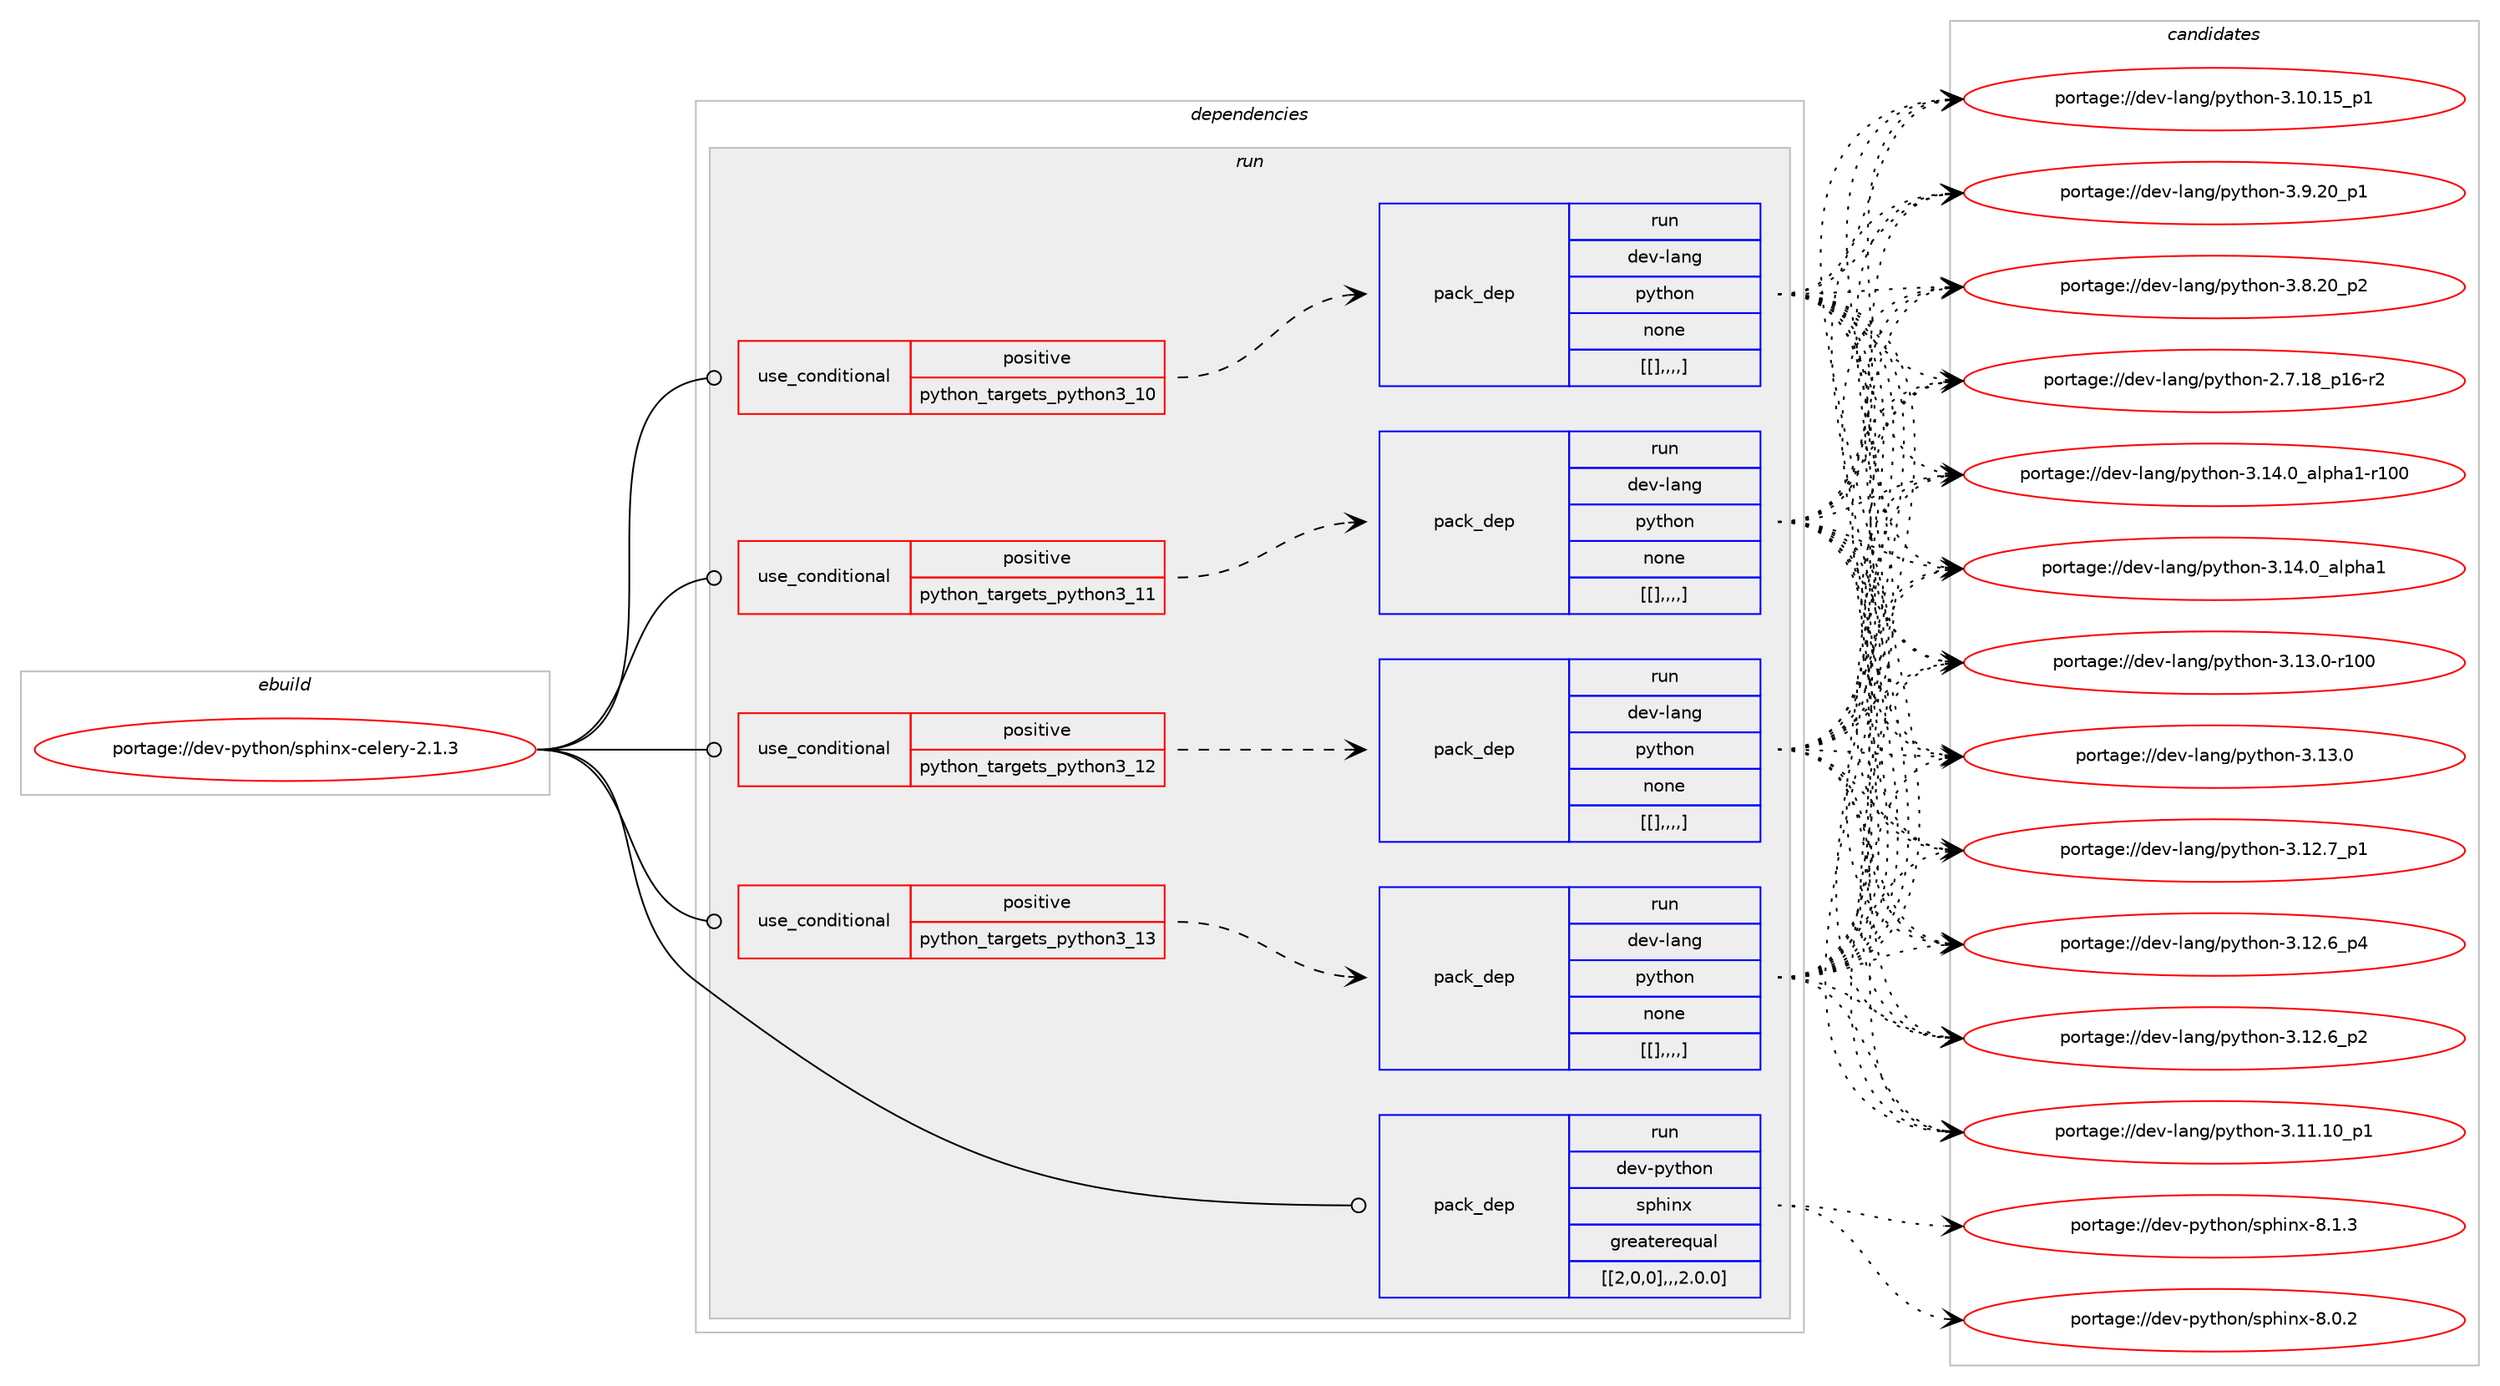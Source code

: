 digraph prolog {

# *************
# Graph options
# *************

newrank=true;
concentrate=true;
compound=true;
graph [rankdir=LR,fontname=Helvetica,fontsize=10,ranksep=1.5];#, ranksep=2.5, nodesep=0.2];
edge  [arrowhead=vee];
node  [fontname=Helvetica,fontsize=10];

# **********
# The ebuild
# **********

subgraph cluster_leftcol {
color=gray;
label=<<i>ebuild</i>>;
id [label="portage://dev-python/sphinx-celery-2.1.3", color=red, width=4, href="../dev-python/sphinx-celery-2.1.3.svg"];
}

# ****************
# The dependencies
# ****************

subgraph cluster_midcol {
color=gray;
label=<<i>dependencies</i>>;
subgraph cluster_compile {
fillcolor="#eeeeee";
style=filled;
label=<<i>compile</i>>;
}
subgraph cluster_compileandrun {
fillcolor="#eeeeee";
style=filled;
label=<<i>compile and run</i>>;
}
subgraph cluster_run {
fillcolor="#eeeeee";
style=filled;
label=<<i>run</i>>;
subgraph cond42636 {
dependency170926 [label=<<TABLE BORDER="0" CELLBORDER="1" CELLSPACING="0" CELLPADDING="4"><TR><TD ROWSPAN="3" CELLPADDING="10">use_conditional</TD></TR><TR><TD>positive</TD></TR><TR><TD>python_targets_python3_10</TD></TR></TABLE>>, shape=none, color=red];
subgraph pack126943 {
dependency170941 [label=<<TABLE BORDER="0" CELLBORDER="1" CELLSPACING="0" CELLPADDING="4" WIDTH="220"><TR><TD ROWSPAN="6" CELLPADDING="30">pack_dep</TD></TR><TR><TD WIDTH="110">run</TD></TR><TR><TD>dev-lang</TD></TR><TR><TD>python</TD></TR><TR><TD>none</TD></TR><TR><TD>[[],,,,]</TD></TR></TABLE>>, shape=none, color=blue];
}
dependency170926:e -> dependency170941:w [weight=20,style="dashed",arrowhead="vee"];
}
id:e -> dependency170926:w [weight=20,style="solid",arrowhead="odot"];
subgraph cond42655 {
dependency170948 [label=<<TABLE BORDER="0" CELLBORDER="1" CELLSPACING="0" CELLPADDING="4"><TR><TD ROWSPAN="3" CELLPADDING="10">use_conditional</TD></TR><TR><TD>positive</TD></TR><TR><TD>python_targets_python3_11</TD></TR></TABLE>>, shape=none, color=red];
subgraph pack126957 {
dependency170986 [label=<<TABLE BORDER="0" CELLBORDER="1" CELLSPACING="0" CELLPADDING="4" WIDTH="220"><TR><TD ROWSPAN="6" CELLPADDING="30">pack_dep</TD></TR><TR><TD WIDTH="110">run</TD></TR><TR><TD>dev-lang</TD></TR><TR><TD>python</TD></TR><TR><TD>none</TD></TR><TR><TD>[[],,,,]</TD></TR></TABLE>>, shape=none, color=blue];
}
dependency170948:e -> dependency170986:w [weight=20,style="dashed",arrowhead="vee"];
}
id:e -> dependency170948:w [weight=20,style="solid",arrowhead="odot"];
subgraph cond42702 {
dependency171065 [label=<<TABLE BORDER="0" CELLBORDER="1" CELLSPACING="0" CELLPADDING="4"><TR><TD ROWSPAN="3" CELLPADDING="10">use_conditional</TD></TR><TR><TD>positive</TD></TR><TR><TD>python_targets_python3_12</TD></TR></TABLE>>, shape=none, color=red];
subgraph pack127041 {
dependency171097 [label=<<TABLE BORDER="0" CELLBORDER="1" CELLSPACING="0" CELLPADDING="4" WIDTH="220"><TR><TD ROWSPAN="6" CELLPADDING="30">pack_dep</TD></TR><TR><TD WIDTH="110">run</TD></TR><TR><TD>dev-lang</TD></TR><TR><TD>python</TD></TR><TR><TD>none</TD></TR><TR><TD>[[],,,,]</TD></TR></TABLE>>, shape=none, color=blue];
}
dependency171065:e -> dependency171097:w [weight=20,style="dashed",arrowhead="vee"];
}
id:e -> dependency171065:w [weight=20,style="solid",arrowhead="odot"];
subgraph cond42721 {
dependency171136 [label=<<TABLE BORDER="0" CELLBORDER="1" CELLSPACING="0" CELLPADDING="4"><TR><TD ROWSPAN="3" CELLPADDING="10">use_conditional</TD></TR><TR><TD>positive</TD></TR><TR><TD>python_targets_python3_13</TD></TR></TABLE>>, shape=none, color=red];
subgraph pack127065 {
dependency171157 [label=<<TABLE BORDER="0" CELLBORDER="1" CELLSPACING="0" CELLPADDING="4" WIDTH="220"><TR><TD ROWSPAN="6" CELLPADDING="30">pack_dep</TD></TR><TR><TD WIDTH="110">run</TD></TR><TR><TD>dev-lang</TD></TR><TR><TD>python</TD></TR><TR><TD>none</TD></TR><TR><TD>[[],,,,]</TD></TR></TABLE>>, shape=none, color=blue];
}
dependency171136:e -> dependency171157:w [weight=20,style="dashed",arrowhead="vee"];
}
id:e -> dependency171136:w [weight=20,style="solid",arrowhead="odot"];
subgraph pack127079 {
dependency171165 [label=<<TABLE BORDER="0" CELLBORDER="1" CELLSPACING="0" CELLPADDING="4" WIDTH="220"><TR><TD ROWSPAN="6" CELLPADDING="30">pack_dep</TD></TR><TR><TD WIDTH="110">run</TD></TR><TR><TD>dev-python</TD></TR><TR><TD>sphinx</TD></TR><TR><TD>greaterequal</TD></TR><TR><TD>[[2,0,0],,,2.0.0]</TD></TR></TABLE>>, shape=none, color=blue];
}
id:e -> dependency171165:w [weight=20,style="solid",arrowhead="odot"];
}
}

# **************
# The candidates
# **************

subgraph cluster_choices {
rank=same;
color=gray;
label=<<i>candidates</i>>;

subgraph choice126746 {
color=black;
nodesep=1;
choice100101118451089711010347112121116104111110455146495246489597108112104974945114494848 [label="portage://dev-lang/python-3.14.0_alpha1-r100", color=red, width=4,href="../dev-lang/python-3.14.0_alpha1-r100.svg"];
choice1001011184510897110103471121211161041111104551464952464895971081121049749 [label="portage://dev-lang/python-3.14.0_alpha1", color=red, width=4,href="../dev-lang/python-3.14.0_alpha1.svg"];
choice1001011184510897110103471121211161041111104551464951464845114494848 [label="portage://dev-lang/python-3.13.0-r100", color=red, width=4,href="../dev-lang/python-3.13.0-r100.svg"];
choice10010111845108971101034711212111610411111045514649514648 [label="portage://dev-lang/python-3.13.0", color=red, width=4,href="../dev-lang/python-3.13.0.svg"];
choice100101118451089711010347112121116104111110455146495046559511249 [label="portage://dev-lang/python-3.12.7_p1", color=red, width=4,href="../dev-lang/python-3.12.7_p1.svg"];
choice100101118451089711010347112121116104111110455146495046549511252 [label="portage://dev-lang/python-3.12.6_p4", color=red, width=4,href="../dev-lang/python-3.12.6_p4.svg"];
choice100101118451089711010347112121116104111110455146495046549511250 [label="portage://dev-lang/python-3.12.6_p2", color=red, width=4,href="../dev-lang/python-3.12.6_p2.svg"];
choice10010111845108971101034711212111610411111045514649494649489511249 [label="portage://dev-lang/python-3.11.10_p1", color=red, width=4,href="../dev-lang/python-3.11.10_p1.svg"];
choice10010111845108971101034711212111610411111045514649484649539511249 [label="portage://dev-lang/python-3.10.15_p1", color=red, width=4,href="../dev-lang/python-3.10.15_p1.svg"];
choice100101118451089711010347112121116104111110455146574650489511249 [label="portage://dev-lang/python-3.9.20_p1", color=red, width=4,href="../dev-lang/python-3.9.20_p1.svg"];
choice100101118451089711010347112121116104111110455146564650489511250 [label="portage://dev-lang/python-3.8.20_p2", color=red, width=4,href="../dev-lang/python-3.8.20_p2.svg"];
choice100101118451089711010347112121116104111110455046554649569511249544511450 [label="portage://dev-lang/python-2.7.18_p16-r2", color=red, width=4,href="../dev-lang/python-2.7.18_p16-r2.svg"];
dependency170941:e -> choice100101118451089711010347112121116104111110455146495246489597108112104974945114494848:w [style=dotted,weight="100"];
dependency170941:e -> choice1001011184510897110103471121211161041111104551464952464895971081121049749:w [style=dotted,weight="100"];
dependency170941:e -> choice1001011184510897110103471121211161041111104551464951464845114494848:w [style=dotted,weight="100"];
dependency170941:e -> choice10010111845108971101034711212111610411111045514649514648:w [style=dotted,weight="100"];
dependency170941:e -> choice100101118451089711010347112121116104111110455146495046559511249:w [style=dotted,weight="100"];
dependency170941:e -> choice100101118451089711010347112121116104111110455146495046549511252:w [style=dotted,weight="100"];
dependency170941:e -> choice100101118451089711010347112121116104111110455146495046549511250:w [style=dotted,weight="100"];
dependency170941:e -> choice10010111845108971101034711212111610411111045514649494649489511249:w [style=dotted,weight="100"];
dependency170941:e -> choice10010111845108971101034711212111610411111045514649484649539511249:w [style=dotted,weight="100"];
dependency170941:e -> choice100101118451089711010347112121116104111110455146574650489511249:w [style=dotted,weight="100"];
dependency170941:e -> choice100101118451089711010347112121116104111110455146564650489511250:w [style=dotted,weight="100"];
dependency170941:e -> choice100101118451089711010347112121116104111110455046554649569511249544511450:w [style=dotted,weight="100"];
}
subgraph choice126787 {
color=black;
nodesep=1;
choice100101118451089711010347112121116104111110455146495246489597108112104974945114494848 [label="portage://dev-lang/python-3.14.0_alpha1-r100", color=red, width=4,href="../dev-lang/python-3.14.0_alpha1-r100.svg"];
choice1001011184510897110103471121211161041111104551464952464895971081121049749 [label="portage://dev-lang/python-3.14.0_alpha1", color=red, width=4,href="../dev-lang/python-3.14.0_alpha1.svg"];
choice1001011184510897110103471121211161041111104551464951464845114494848 [label="portage://dev-lang/python-3.13.0-r100", color=red, width=4,href="../dev-lang/python-3.13.0-r100.svg"];
choice10010111845108971101034711212111610411111045514649514648 [label="portage://dev-lang/python-3.13.0", color=red, width=4,href="../dev-lang/python-3.13.0.svg"];
choice100101118451089711010347112121116104111110455146495046559511249 [label="portage://dev-lang/python-3.12.7_p1", color=red, width=4,href="../dev-lang/python-3.12.7_p1.svg"];
choice100101118451089711010347112121116104111110455146495046549511252 [label="portage://dev-lang/python-3.12.6_p4", color=red, width=4,href="../dev-lang/python-3.12.6_p4.svg"];
choice100101118451089711010347112121116104111110455146495046549511250 [label="portage://dev-lang/python-3.12.6_p2", color=red, width=4,href="../dev-lang/python-3.12.6_p2.svg"];
choice10010111845108971101034711212111610411111045514649494649489511249 [label="portage://dev-lang/python-3.11.10_p1", color=red, width=4,href="../dev-lang/python-3.11.10_p1.svg"];
choice10010111845108971101034711212111610411111045514649484649539511249 [label="portage://dev-lang/python-3.10.15_p1", color=red, width=4,href="../dev-lang/python-3.10.15_p1.svg"];
choice100101118451089711010347112121116104111110455146574650489511249 [label="portage://dev-lang/python-3.9.20_p1", color=red, width=4,href="../dev-lang/python-3.9.20_p1.svg"];
choice100101118451089711010347112121116104111110455146564650489511250 [label="portage://dev-lang/python-3.8.20_p2", color=red, width=4,href="../dev-lang/python-3.8.20_p2.svg"];
choice100101118451089711010347112121116104111110455046554649569511249544511450 [label="portage://dev-lang/python-2.7.18_p16-r2", color=red, width=4,href="../dev-lang/python-2.7.18_p16-r2.svg"];
dependency170986:e -> choice100101118451089711010347112121116104111110455146495246489597108112104974945114494848:w [style=dotted,weight="100"];
dependency170986:e -> choice1001011184510897110103471121211161041111104551464952464895971081121049749:w [style=dotted,weight="100"];
dependency170986:e -> choice1001011184510897110103471121211161041111104551464951464845114494848:w [style=dotted,weight="100"];
dependency170986:e -> choice10010111845108971101034711212111610411111045514649514648:w [style=dotted,weight="100"];
dependency170986:e -> choice100101118451089711010347112121116104111110455146495046559511249:w [style=dotted,weight="100"];
dependency170986:e -> choice100101118451089711010347112121116104111110455146495046549511252:w [style=dotted,weight="100"];
dependency170986:e -> choice100101118451089711010347112121116104111110455146495046549511250:w [style=dotted,weight="100"];
dependency170986:e -> choice10010111845108971101034711212111610411111045514649494649489511249:w [style=dotted,weight="100"];
dependency170986:e -> choice10010111845108971101034711212111610411111045514649484649539511249:w [style=dotted,weight="100"];
dependency170986:e -> choice100101118451089711010347112121116104111110455146574650489511249:w [style=dotted,weight="100"];
dependency170986:e -> choice100101118451089711010347112121116104111110455146564650489511250:w [style=dotted,weight="100"];
dependency170986:e -> choice100101118451089711010347112121116104111110455046554649569511249544511450:w [style=dotted,weight="100"];
}
subgraph choice126821 {
color=black;
nodesep=1;
choice100101118451089711010347112121116104111110455146495246489597108112104974945114494848 [label="portage://dev-lang/python-3.14.0_alpha1-r100", color=red, width=4,href="../dev-lang/python-3.14.0_alpha1-r100.svg"];
choice1001011184510897110103471121211161041111104551464952464895971081121049749 [label="portage://dev-lang/python-3.14.0_alpha1", color=red, width=4,href="../dev-lang/python-3.14.0_alpha1.svg"];
choice1001011184510897110103471121211161041111104551464951464845114494848 [label="portage://dev-lang/python-3.13.0-r100", color=red, width=4,href="../dev-lang/python-3.13.0-r100.svg"];
choice10010111845108971101034711212111610411111045514649514648 [label="portage://dev-lang/python-3.13.0", color=red, width=4,href="../dev-lang/python-3.13.0.svg"];
choice100101118451089711010347112121116104111110455146495046559511249 [label="portage://dev-lang/python-3.12.7_p1", color=red, width=4,href="../dev-lang/python-3.12.7_p1.svg"];
choice100101118451089711010347112121116104111110455146495046549511252 [label="portage://dev-lang/python-3.12.6_p4", color=red, width=4,href="../dev-lang/python-3.12.6_p4.svg"];
choice100101118451089711010347112121116104111110455146495046549511250 [label="portage://dev-lang/python-3.12.6_p2", color=red, width=4,href="../dev-lang/python-3.12.6_p2.svg"];
choice10010111845108971101034711212111610411111045514649494649489511249 [label="portage://dev-lang/python-3.11.10_p1", color=red, width=4,href="../dev-lang/python-3.11.10_p1.svg"];
choice10010111845108971101034711212111610411111045514649484649539511249 [label="portage://dev-lang/python-3.10.15_p1", color=red, width=4,href="../dev-lang/python-3.10.15_p1.svg"];
choice100101118451089711010347112121116104111110455146574650489511249 [label="portage://dev-lang/python-3.9.20_p1", color=red, width=4,href="../dev-lang/python-3.9.20_p1.svg"];
choice100101118451089711010347112121116104111110455146564650489511250 [label="portage://dev-lang/python-3.8.20_p2", color=red, width=4,href="../dev-lang/python-3.8.20_p2.svg"];
choice100101118451089711010347112121116104111110455046554649569511249544511450 [label="portage://dev-lang/python-2.7.18_p16-r2", color=red, width=4,href="../dev-lang/python-2.7.18_p16-r2.svg"];
dependency171097:e -> choice100101118451089711010347112121116104111110455146495246489597108112104974945114494848:w [style=dotted,weight="100"];
dependency171097:e -> choice1001011184510897110103471121211161041111104551464952464895971081121049749:w [style=dotted,weight="100"];
dependency171097:e -> choice1001011184510897110103471121211161041111104551464951464845114494848:w [style=dotted,weight="100"];
dependency171097:e -> choice10010111845108971101034711212111610411111045514649514648:w [style=dotted,weight="100"];
dependency171097:e -> choice100101118451089711010347112121116104111110455146495046559511249:w [style=dotted,weight="100"];
dependency171097:e -> choice100101118451089711010347112121116104111110455146495046549511252:w [style=dotted,weight="100"];
dependency171097:e -> choice100101118451089711010347112121116104111110455146495046549511250:w [style=dotted,weight="100"];
dependency171097:e -> choice10010111845108971101034711212111610411111045514649494649489511249:w [style=dotted,weight="100"];
dependency171097:e -> choice10010111845108971101034711212111610411111045514649484649539511249:w [style=dotted,weight="100"];
dependency171097:e -> choice100101118451089711010347112121116104111110455146574650489511249:w [style=dotted,weight="100"];
dependency171097:e -> choice100101118451089711010347112121116104111110455146564650489511250:w [style=dotted,weight="100"];
dependency171097:e -> choice100101118451089711010347112121116104111110455046554649569511249544511450:w [style=dotted,weight="100"];
}
subgraph choice126844 {
color=black;
nodesep=1;
choice100101118451089711010347112121116104111110455146495246489597108112104974945114494848 [label="portage://dev-lang/python-3.14.0_alpha1-r100", color=red, width=4,href="../dev-lang/python-3.14.0_alpha1-r100.svg"];
choice1001011184510897110103471121211161041111104551464952464895971081121049749 [label="portage://dev-lang/python-3.14.0_alpha1", color=red, width=4,href="../dev-lang/python-3.14.0_alpha1.svg"];
choice1001011184510897110103471121211161041111104551464951464845114494848 [label="portage://dev-lang/python-3.13.0-r100", color=red, width=4,href="../dev-lang/python-3.13.0-r100.svg"];
choice10010111845108971101034711212111610411111045514649514648 [label="portage://dev-lang/python-3.13.0", color=red, width=4,href="../dev-lang/python-3.13.0.svg"];
choice100101118451089711010347112121116104111110455146495046559511249 [label="portage://dev-lang/python-3.12.7_p1", color=red, width=4,href="../dev-lang/python-3.12.7_p1.svg"];
choice100101118451089711010347112121116104111110455146495046549511252 [label="portage://dev-lang/python-3.12.6_p4", color=red, width=4,href="../dev-lang/python-3.12.6_p4.svg"];
choice100101118451089711010347112121116104111110455146495046549511250 [label="portage://dev-lang/python-3.12.6_p2", color=red, width=4,href="../dev-lang/python-3.12.6_p2.svg"];
choice10010111845108971101034711212111610411111045514649494649489511249 [label="portage://dev-lang/python-3.11.10_p1", color=red, width=4,href="../dev-lang/python-3.11.10_p1.svg"];
choice10010111845108971101034711212111610411111045514649484649539511249 [label="portage://dev-lang/python-3.10.15_p1", color=red, width=4,href="../dev-lang/python-3.10.15_p1.svg"];
choice100101118451089711010347112121116104111110455146574650489511249 [label="portage://dev-lang/python-3.9.20_p1", color=red, width=4,href="../dev-lang/python-3.9.20_p1.svg"];
choice100101118451089711010347112121116104111110455146564650489511250 [label="portage://dev-lang/python-3.8.20_p2", color=red, width=4,href="../dev-lang/python-3.8.20_p2.svg"];
choice100101118451089711010347112121116104111110455046554649569511249544511450 [label="portage://dev-lang/python-2.7.18_p16-r2", color=red, width=4,href="../dev-lang/python-2.7.18_p16-r2.svg"];
dependency171157:e -> choice100101118451089711010347112121116104111110455146495246489597108112104974945114494848:w [style=dotted,weight="100"];
dependency171157:e -> choice1001011184510897110103471121211161041111104551464952464895971081121049749:w [style=dotted,weight="100"];
dependency171157:e -> choice1001011184510897110103471121211161041111104551464951464845114494848:w [style=dotted,weight="100"];
dependency171157:e -> choice10010111845108971101034711212111610411111045514649514648:w [style=dotted,weight="100"];
dependency171157:e -> choice100101118451089711010347112121116104111110455146495046559511249:w [style=dotted,weight="100"];
dependency171157:e -> choice100101118451089711010347112121116104111110455146495046549511252:w [style=dotted,weight="100"];
dependency171157:e -> choice100101118451089711010347112121116104111110455146495046549511250:w [style=dotted,weight="100"];
dependency171157:e -> choice10010111845108971101034711212111610411111045514649494649489511249:w [style=dotted,weight="100"];
dependency171157:e -> choice10010111845108971101034711212111610411111045514649484649539511249:w [style=dotted,weight="100"];
dependency171157:e -> choice100101118451089711010347112121116104111110455146574650489511249:w [style=dotted,weight="100"];
dependency171157:e -> choice100101118451089711010347112121116104111110455146564650489511250:w [style=dotted,weight="100"];
dependency171157:e -> choice100101118451089711010347112121116104111110455046554649569511249544511450:w [style=dotted,weight="100"];
}
subgraph choice126875 {
color=black;
nodesep=1;
choice1001011184511212111610411111047115112104105110120455646494651 [label="portage://dev-python/sphinx-8.1.3", color=red, width=4,href="../dev-python/sphinx-8.1.3.svg"];
choice1001011184511212111610411111047115112104105110120455646484650 [label="portage://dev-python/sphinx-8.0.2", color=red, width=4,href="../dev-python/sphinx-8.0.2.svg"];
dependency171165:e -> choice1001011184511212111610411111047115112104105110120455646494651:w [style=dotted,weight="100"];
dependency171165:e -> choice1001011184511212111610411111047115112104105110120455646484650:w [style=dotted,weight="100"];
}
}

}
